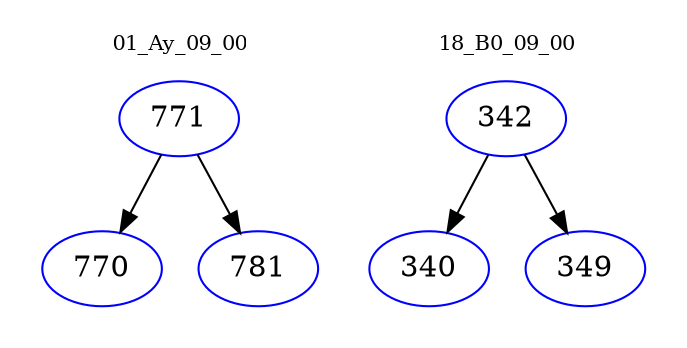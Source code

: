 digraph{
subgraph cluster_0 {
color = white
label = "01_Ay_09_00";
fontsize=10;
T0_771 [label="771", color="blue"]
T0_771 -> T0_770 [color="black"]
T0_770 [label="770", color="blue"]
T0_771 -> T0_781 [color="black"]
T0_781 [label="781", color="blue"]
}
subgraph cluster_1 {
color = white
label = "18_B0_09_00";
fontsize=10;
T1_342 [label="342", color="blue"]
T1_342 -> T1_340 [color="black"]
T1_340 [label="340", color="blue"]
T1_342 -> T1_349 [color="black"]
T1_349 [label="349", color="blue"]
}
}
